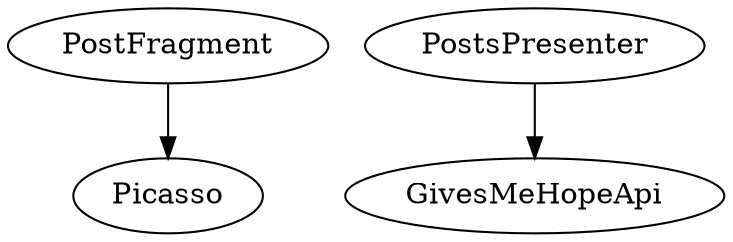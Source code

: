 digraph G1 {
  concentrate = true;
  PostFragment -> Picasso;
  PostsPresenter -> GivesMeHopeApi;
}
